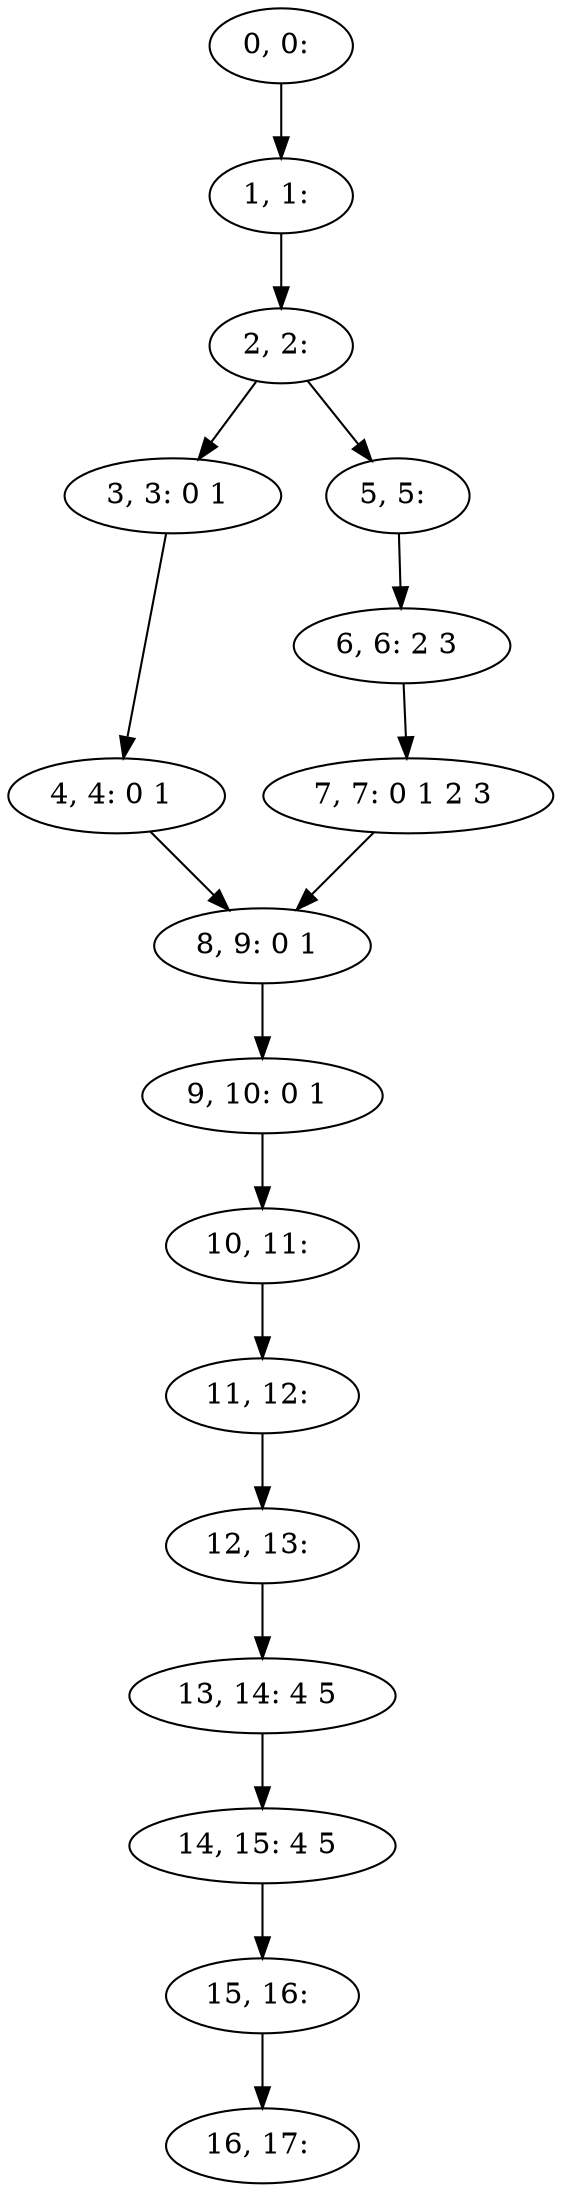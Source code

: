 digraph G {
0[label="0, 0: "];
1[label="1, 1: "];
2[label="2, 2: "];
3[label="3, 3: 0 1 "];
4[label="4, 4: 0 1 "];
5[label="5, 5: "];
6[label="6, 6: 2 3 "];
7[label="7, 7: 0 1 2 3 "];
8[label="8, 9: 0 1 "];
9[label="9, 10: 0 1 "];
10[label="10, 11: "];
11[label="11, 12: "];
12[label="12, 13: "];
13[label="13, 14: 4 5 "];
14[label="14, 15: 4 5 "];
15[label="15, 16: "];
16[label="16, 17: "];
0->1 ;
1->2 ;
2->3 ;
2->5 ;
3->4 ;
4->8 ;
5->6 ;
6->7 ;
7->8 ;
8->9 ;
9->10 ;
10->11 ;
11->12 ;
12->13 ;
13->14 ;
14->15 ;
15->16 ;
}
